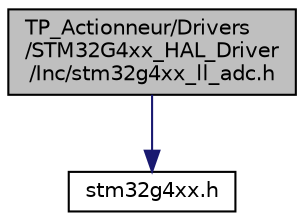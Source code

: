 digraph "TP_Actionneur/Drivers/STM32G4xx_HAL_Driver/Inc/stm32g4xx_ll_adc.h"
{
 // LATEX_PDF_SIZE
  edge [fontname="Helvetica",fontsize="10",labelfontname="Helvetica",labelfontsize="10"];
  node [fontname="Helvetica",fontsize="10",shape=record];
  Node1 [label="TP_Actionneur/Drivers\l/STM32G4xx_HAL_Driver\l/Inc/stm32g4xx_ll_adc.h",height=0.2,width=0.4,color="black", fillcolor="grey75", style="filled", fontcolor="black",tooltip="Header file of ADC LL module."];
  Node1 -> Node2 [color="midnightblue",fontsize="10",style="solid"];
  Node2 [label="stm32g4xx.h",height=0.2,width=0.4,color="black", fillcolor="white", style="filled",URL="$stm32g4xx_8h.html",tooltip="CMSIS STM32G4xx Device Peripheral Access Layer Header File."];
}
